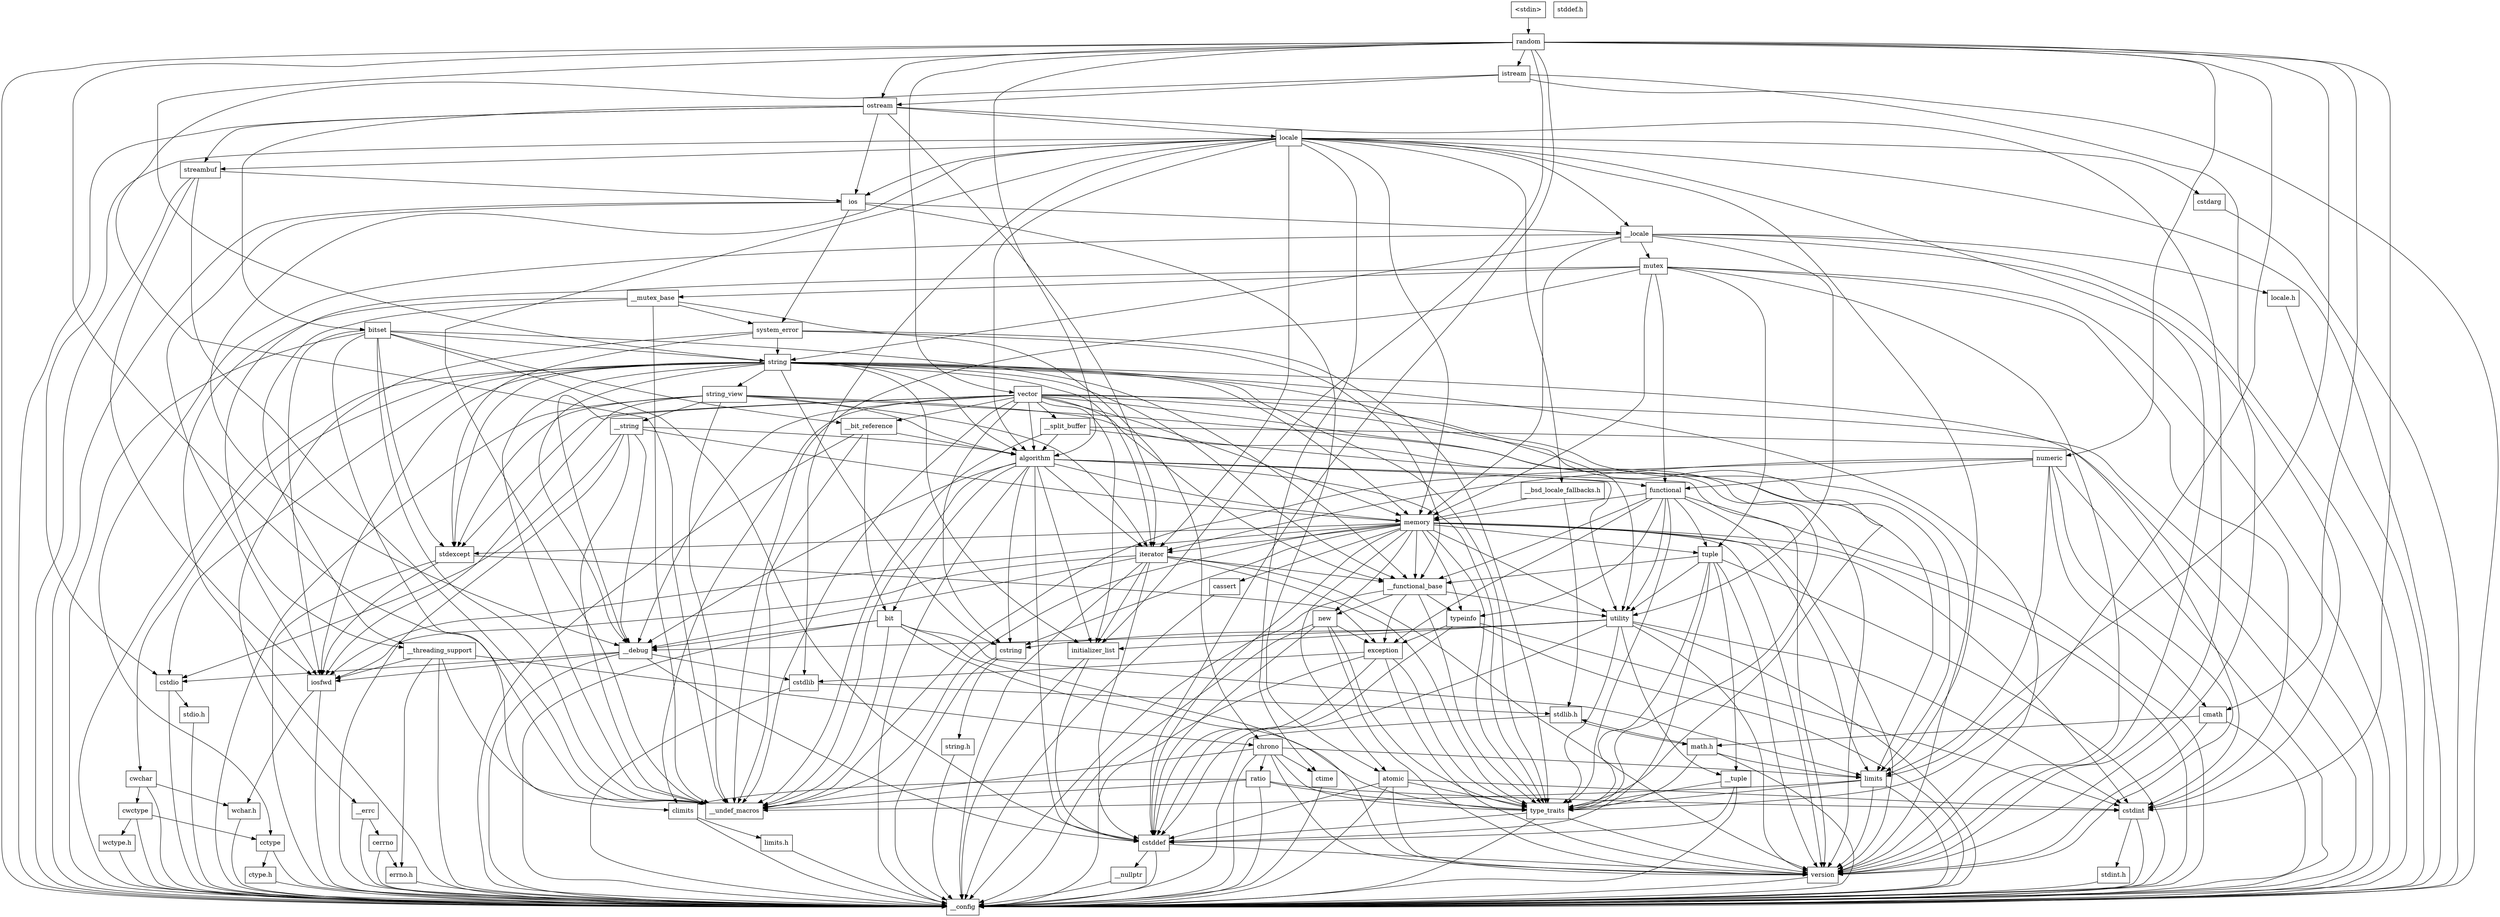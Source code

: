 digraph "dependencies" {
  header_0 [ shape="box", label="\<stdin\>" ];
  header_1 [ shape="box", label="random" ];
  header_101 [ shape="box", label="memory" ];
  header_102 [ shape="box", label="typeinfo" ];
  header_103 [ shape="box", label="exception" ];
  header_104 [ shape="box", label="new" ];
  header_105 [ shape="box", label="iterator" ];
  header_106 [ shape="box", label="__functional_base" ];
  header_107 [ shape="box", label="tuple" ];
  header_108 [ shape="box", label="stdexcept" ];
  header_109 [ shape="box", label="cassert" ];
  header_11 [ shape="box", label="cstddef" ];
  header_111 [ shape="box", label="atomic" ];
  header_112 [ shape="box", label="functional" ];
  header_113 [ shape="box", label="bit" ];
  header_114 [ shape="box", label="numeric" ];
  header_115 [ shape="box", label="vector" ];
  header_116 [ shape="box", label="__bit_reference" ];
  header_117 [ shape="box", label="climits" ];
  header_118 [ shape="box", label="limits.h" ];
  header_12 [ shape="box", label="version" ];
  header_127 [ shape="box", label="__split_buffer" ];
  header_128 [ shape="box", label="string" ];
  header_129 [ shape="box", label="string_view" ];
  header_130 [ shape="box", label="__string" ];
  header_131 [ shape="box", label="cwchar" ];
  header_132 [ shape="box", label="cwctype" ];
  header_133 [ shape="box", label="cctype" ];
  header_134 [ shape="box", label="ctype.h" ];
  header_136 [ shape="box", label="wctype.h" ];
  header_139 [ shape="box", label="istream" ];
  header_140 [ shape="box", label="ostream" ];
  header_141 [ shape="box", label="ios" ];
  header_142 [ shape="box", label="__locale" ];
  header_143 [ shape="box", label="mutex" ];
  header_144 [ shape="box", label="__mutex_base" ];
  header_145 [ shape="box", label="chrono" ];
  header_146 [ shape="box", label="ctime" ];
  header_15 [ shape="box", label="__nullptr" ];
  header_152 [ shape="box", label="ratio" ];
  header_153 [ shape="box", label="system_error" ];
  header_154 [ shape="box", label="__errc" ];
  header_155 [ shape="box", label="cerrno" ];
  header_156 [ shape="box", label="errno.h" ];
  header_16 [ shape="box", label="cstdint" ];
  header_164 [ shape="box", label="__threading_support" ];
  header_17 [ shape="box", label="stdint.h" ];
  header_170 [ shape="box", label="locale.h" ];
  header_173 [ shape="box", label="streambuf" ];
  header_174 [ shape="box", label="locale" ];
  header_175 [ shape="box", label="cstdarg" ];
  header_177 [ shape="box", label="__bsd_locale_fallbacks.h" ];
  header_178 [ shape="box", label="bitset" ];
  header_2 [ shape="box", label="__config" ];
  header_26 [ shape="box", label="cmath" ];
  header_27 [ shape="box", label="math.h" ];
  header_28 [ shape="box", label="stdlib.h" ];
  header_30 [ shape="box", label="stddef.h" ];
  header_69 [ shape="box", label="type_traits" ];
  header_70 [ shape="box", label="limits" ];
  header_71 [ shape="box", label="__undef_macros" ];
  header_72 [ shape="box", label="initializer_list" ];
  header_73 [ shape="box", label="algorithm" ];
  header_74 [ shape="box", label="cstring" ];
  header_75 [ shape="box", label="string.h" ];
  header_78 [ shape="box", label="utility" ];
  header_79 [ shape="box", label="__tuple" ];
  header_80 [ shape="box", label="__debug" ];
  header_81 [ shape="box", label="iosfwd" ];
  header_82 [ shape="box", label="wchar.h" ];
  header_90 [ shape="box", label="cstdlib" ];
  header_91 [ shape="box", label="cstdio" ];
  header_92 [ shape="box", label="stdio.h" ];
  header_118 -> header_2;
  header_69 -> header_2;
  header_69 -> header_11;
  header_69 -> header_12;
  header_114 -> header_12;
  header_114 -> header_26;
  header_114 -> header_70;
  header_114 -> header_71;
  header_114 -> header_2;
  header_114 -> header_105;
  header_114 -> header_112;
  header_164 -> header_156;
  header_164 -> header_81;
  header_164 -> header_71;
  header_164 -> header_2;
  header_164 -> header_145;
  header_115 -> header_127;
  header_115 -> header_80;
  header_115 -> header_12;
  header_115 -> header_72;
  header_115 -> header_73;
  header_115 -> header_70;
  header_115 -> header_71;
  header_115 -> header_2;
  header_115 -> header_108;
  header_115 -> header_74;
  header_115 -> header_116;
  header_115 -> header_117;
  header_115 -> header_69;
  header_115 -> header_106;
  header_115 -> header_101;
  header_115 -> header_81;
  header_72 -> header_2;
  header_72 -> header_11;
  header_73 -> header_11;
  header_73 -> header_12;
  header_73 -> header_112;
  header_73 -> header_72;
  header_73 -> header_105;
  header_73 -> header_71;
  header_73 -> header_2;
  header_73 -> header_74;
  header_73 -> header_69;
  header_73 -> header_78;
  header_73 -> header_80;
  header_73 -> header_101;
  header_73 -> header_113;
  header_70 -> header_69;
  header_70 -> header_71;
  header_70 -> header_2;
  header_70 -> header_12;
  header_74 -> header_2;
  header_74 -> header_75;
  header_75 -> header_2;
  header_116 -> header_73;
  header_116 -> header_71;
  header_116 -> header_2;
  header_116 -> header_113;
  header_117 -> header_2;
  header_117 -> header_118;
  header_78 -> header_16;
  header_78 -> header_80;
  header_78 -> header_11;
  header_78 -> header_12;
  header_78 -> header_72;
  header_78 -> header_2;
  header_78 -> header_74;
  header_78 -> header_69;
  header_78 -> header_79;
  header_79 -> header_69;
  header_79 -> header_2;
  header_79 -> header_11;
  header_112 -> header_12;
  header_112 -> header_2;
  header_112 -> header_69;
  header_112 -> header_107;
  header_112 -> header_106;
  header_112 -> header_101;
  header_112 -> header_78;
  header_112 -> header_103;
  header_112 -> header_102;
  header_113 -> header_12;
  header_113 -> header_70;
  header_113 -> header_71;
  header_113 -> header_2;
  header_113 -> header_69;
  header_113 -> header_80;
  header_111 -> header_69;
  header_111 -> header_16;
  header_111 -> header_2;
  header_111 -> header_11;
  header_111 -> header_12;
  header_105 -> header_80;
  header_105 -> header_11;
  header_105 -> header_12;
  header_105 -> header_72;
  header_105 -> header_2;
  header_105 -> header_69;
  header_105 -> header_81;
  header_105 -> header_106;
  header_104 -> header_69;
  header_104 -> header_2;
  header_104 -> header_11;
  header_104 -> header_103;
  header_104 -> header_12;
  header_107 -> header_106;
  header_107 -> header_11;
  header_107 -> header_12;
  header_107 -> header_2;
  header_107 -> header_69;
  header_107 -> header_78;
  header_107 -> header_79;
  header_106 -> header_2;
  header_106 -> header_69;
  header_106 -> header_104;
  header_106 -> header_78;
  header_106 -> header_103;
  header_106 -> header_102;
  header_101 -> header_16;
  header_101 -> header_78;
  header_101 -> header_11;
  header_101 -> header_12;
  header_101 -> header_105;
  header_101 -> header_70;
  header_101 -> header_71;
  header_101 -> header_109;
  header_101 -> header_108;
  header_101 -> header_74;
  header_101 -> header_104;
  header_101 -> header_69;
  header_101 -> header_2;
  header_101 -> header_81;
  header_101 -> header_106;
  header_101 -> header_107;
  header_101 -> header_111;
  header_101 -> header_102;
  header_0 -> header_1;
  header_1 -> header_140;
  header_1 -> header_16;
  header_1 -> header_11;
  header_1 -> header_26;
  header_1 -> header_72;
  header_1 -> header_73;
  header_1 -> header_70;
  header_1 -> header_71;
  header_1 -> header_2;
  header_1 -> header_69;
  header_1 -> header_139;
  header_1 -> header_114;
  header_1 -> header_115;
  header_1 -> header_128;
  header_130 -> header_73;
  header_130 -> header_71;
  header_130 -> header_2;
  header_130 -> header_80;
  header_130 -> header_101;
  header_130 -> header_91;
  header_131 -> header_82;
  header_131 -> header_132;
  header_131 -> header_2;
  header_132 -> header_133;
  header_132 -> header_2;
  header_132 -> header_136;
  header_133 -> header_134;
  header_133 -> header_2;
  header_134 -> header_2;
  header_136 -> header_2;
  header_139 -> header_140;
  header_139 -> header_71;
  header_139 -> header_2;
  header_139 -> header_12;
  header_28 -> header_27;
  header_28 -> header_2;
  header_27 -> header_69;
  header_27 -> header_70;
  header_27 -> header_2;
  header_27 -> header_28;
  header_26 -> header_27;
  header_26 -> header_2;
  header_26 -> header_12;
  header_127 -> header_69;
  header_127 -> header_73;
  header_127 -> header_71;
  header_127 -> header_2;
  header_129 -> header_12;
  header_129 -> header_130;
  header_129 -> header_73;
  header_129 -> header_70;
  header_129 -> header_71;
  header_129 -> header_2;
  header_129 -> header_108;
  header_129 -> header_105;
  header_129 -> header_80;
  header_128 -> header_16;
  header_128 -> header_80;
  header_128 -> header_78;
  header_128 -> header_12;
  header_128 -> header_73;
  header_128 -> header_81;
  header_128 -> header_72;
  header_128 -> header_131;
  header_128 -> header_71;
  header_128 -> header_2;
  header_128 -> header_108;
  header_128 -> header_74;
  header_128 -> header_105;
  header_128 -> header_69;
  header_128 -> header_106;
  header_128 -> header_101;
  header_128 -> header_91;
  header_128 -> header_129;
  header_152 -> header_69;
  header_152 -> header_117;
  header_152 -> header_16;
  header_152 -> header_71;
  header_152 -> header_2;
  header_153 -> header_69;
  header_153 -> header_106;
  header_153 -> header_108;
  header_153 -> header_154;
  header_153 -> header_128;
  header_156 -> header_2;
  header_154 -> header_2;
  header_154 -> header_155;
  header_155 -> header_156;
  header_155 -> header_2;
  header_109 -> header_2;
  header_108 -> header_81;
  header_108 -> header_2;
  header_108 -> header_103;
  header_82 -> header_2;
  header_81 -> header_82;
  header_81 -> header_2;
  header_80 -> header_90;
  header_80 -> header_81;
  header_80 -> header_2;
  header_80 -> header_91;
  header_80 -> header_11;
  header_141 -> header_153;
  header_141 -> header_81;
  header_141 -> header_142;
  header_141 -> header_2;
  header_141 -> header_111;
  header_140 -> header_141;
  header_140 -> header_174;
  header_140 -> header_12;
  header_140 -> header_173;
  header_140 -> header_178;
  header_140 -> header_2;
  header_140 -> header_105;
  header_143 -> header_16;
  header_143 -> header_144;
  header_143 -> header_12;
  header_143 -> header_101;
  header_143 -> header_71;
  header_143 -> header_2;
  header_143 -> header_107;
  header_143 -> header_112;
  header_143 -> header_164;
  header_142 -> header_16;
  header_142 -> header_170;
  header_142 -> header_143;
  header_142 -> header_133;
  header_142 -> header_2;
  header_142 -> header_78;
  header_142 -> header_101;
  header_142 -> header_128;
  header_145 -> header_152;
  header_145 -> header_12;
  header_145 -> header_146;
  header_145 -> header_70;
  header_145 -> header_71;
  header_145 -> header_2;
  header_145 -> header_69;
  header_144 -> header_153;
  header_144 -> header_71;
  header_144 -> header_2;
  header_144 -> header_145;
  header_144 -> header_164;
  header_146 -> header_2;
  header_103 -> header_69;
  header_103 -> header_90;
  header_103 -> header_2;
  header_103 -> header_11;
  header_103 -> header_12;
  header_102 -> header_16;
  header_102 -> header_2;
  header_102 -> header_11;
  header_102 -> header_103;
  header_15 -> header_2;
  header_16 -> header_17;
  header_16 -> header_2;
  header_17 -> header_2;
  header_11 -> header_15;
  header_11 -> header_2;
  header_11 -> header_12;
  header_12 -> header_2;
  header_90 -> header_2;
  header_90 -> header_28;
  header_91 -> header_2;
  header_91 -> header_92;
  header_92 -> header_2;
  header_174 -> header_141;
  header_174 -> header_175;
  header_174 -> header_142;
  header_174 -> header_12;
  header_174 -> header_173;
  header_174 -> header_90;
  header_174 -> header_146;
  header_174 -> header_73;
  header_174 -> header_70;
  header_174 -> header_177;
  header_174 -> header_2;
  header_174 -> header_71;
  header_174 -> header_105;
  header_174 -> header_80;
  header_174 -> header_101;
  header_174 -> header_91;
  header_175 -> header_2;
  header_177 -> header_101;
  header_177 -> header_28;
  header_170 -> header_2;
  header_173 -> header_141;
  header_173 -> header_81;
  header_173 -> header_71;
  header_173 -> header_2;
  header_178 -> header_11;
  header_178 -> header_71;
  header_178 -> header_2;
  header_178 -> header_108;
  header_178 -> header_116;
  header_178 -> header_117;
  header_178 -> header_81;
  header_178 -> header_106;
  header_178 -> header_128;
}